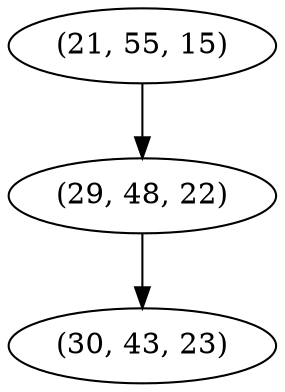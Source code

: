 digraph tree {
    "(21, 55, 15)";
    "(29, 48, 22)";
    "(30, 43, 23)";
    "(21, 55, 15)" -> "(29, 48, 22)";
    "(29, 48, 22)" -> "(30, 43, 23)";
}
